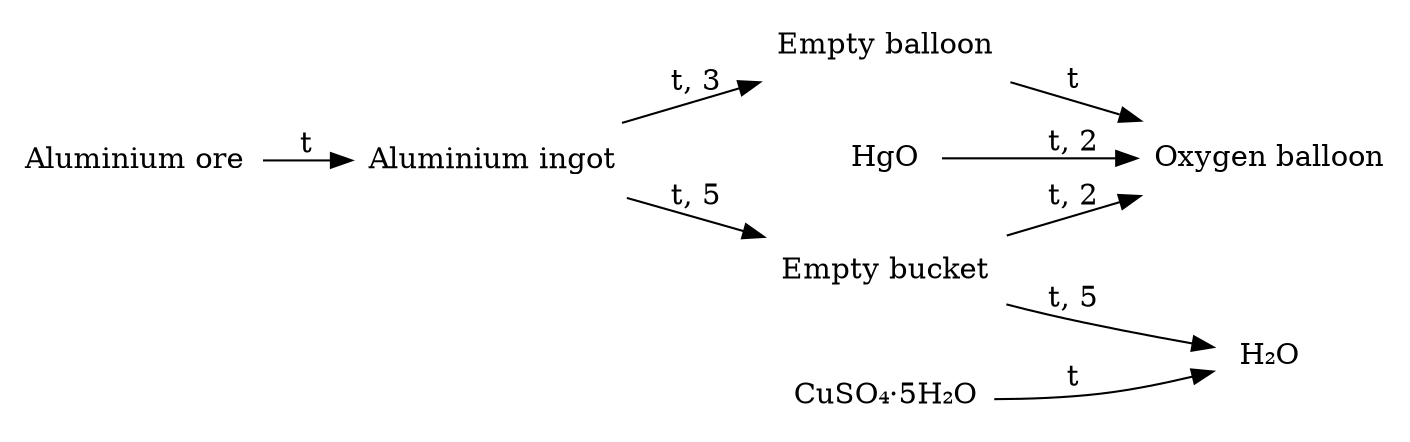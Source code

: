 digraph {
    rankdir="LR"
    node [shape=none]

    "Aluminium ore" -> "Aluminium ingot" [label = "t"]
    "Aluminium ingot" -> "Empty bucket" [label = "t, 5"]
    "Aluminium ingot" -> "Empty balloon" [label = "t, 3"]

    "HgO" -> "Oxygen balloon" [label = "t, 2"]
    "Empty balloon" -> "Oxygen balloon" [label = "t"]
    "Empty bucket" -> "Oxygen balloon" [label = "t, 2"]

    "Empty bucket" -> "H₂O" [label = "t, 5"]
    "CuSO₄·5H₂O" -> "H₂O" [label = "t"]
}